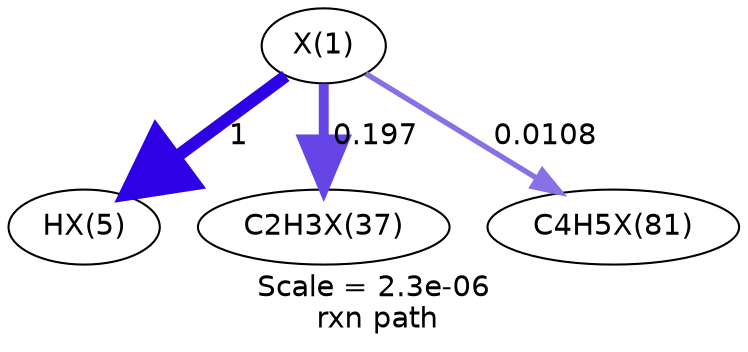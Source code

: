 digraph reaction_paths {
center=1;
s29 -> s30[fontname="Helvetica", style="setlinewidth(6)", arrowsize=3, color="0.7, 1.5, 0.9"
, label=" 1"];
s29 -> s31[fontname="Helvetica", style="setlinewidth(4.77)", arrowsize=2.39, color="0.7, 0.697, 0.9"
, label=" 0.197"];
s29 -> s34[fontname="Helvetica", style="setlinewidth(2.58)", arrowsize=1.29, color="0.7, 0.511, 0.9"
, label=" 0.0108"];
s29 [ fontname="Helvetica", label="X(1)"];
s30 [ fontname="Helvetica", label="HX(5)"];
s31 [ fontname="Helvetica", label="C2H3X(37)"];
s34 [ fontname="Helvetica", label="C4H5X(81)"];
 label = "Scale = 2.3e-06\l rxn path";
 fontname = "Helvetica";
}
